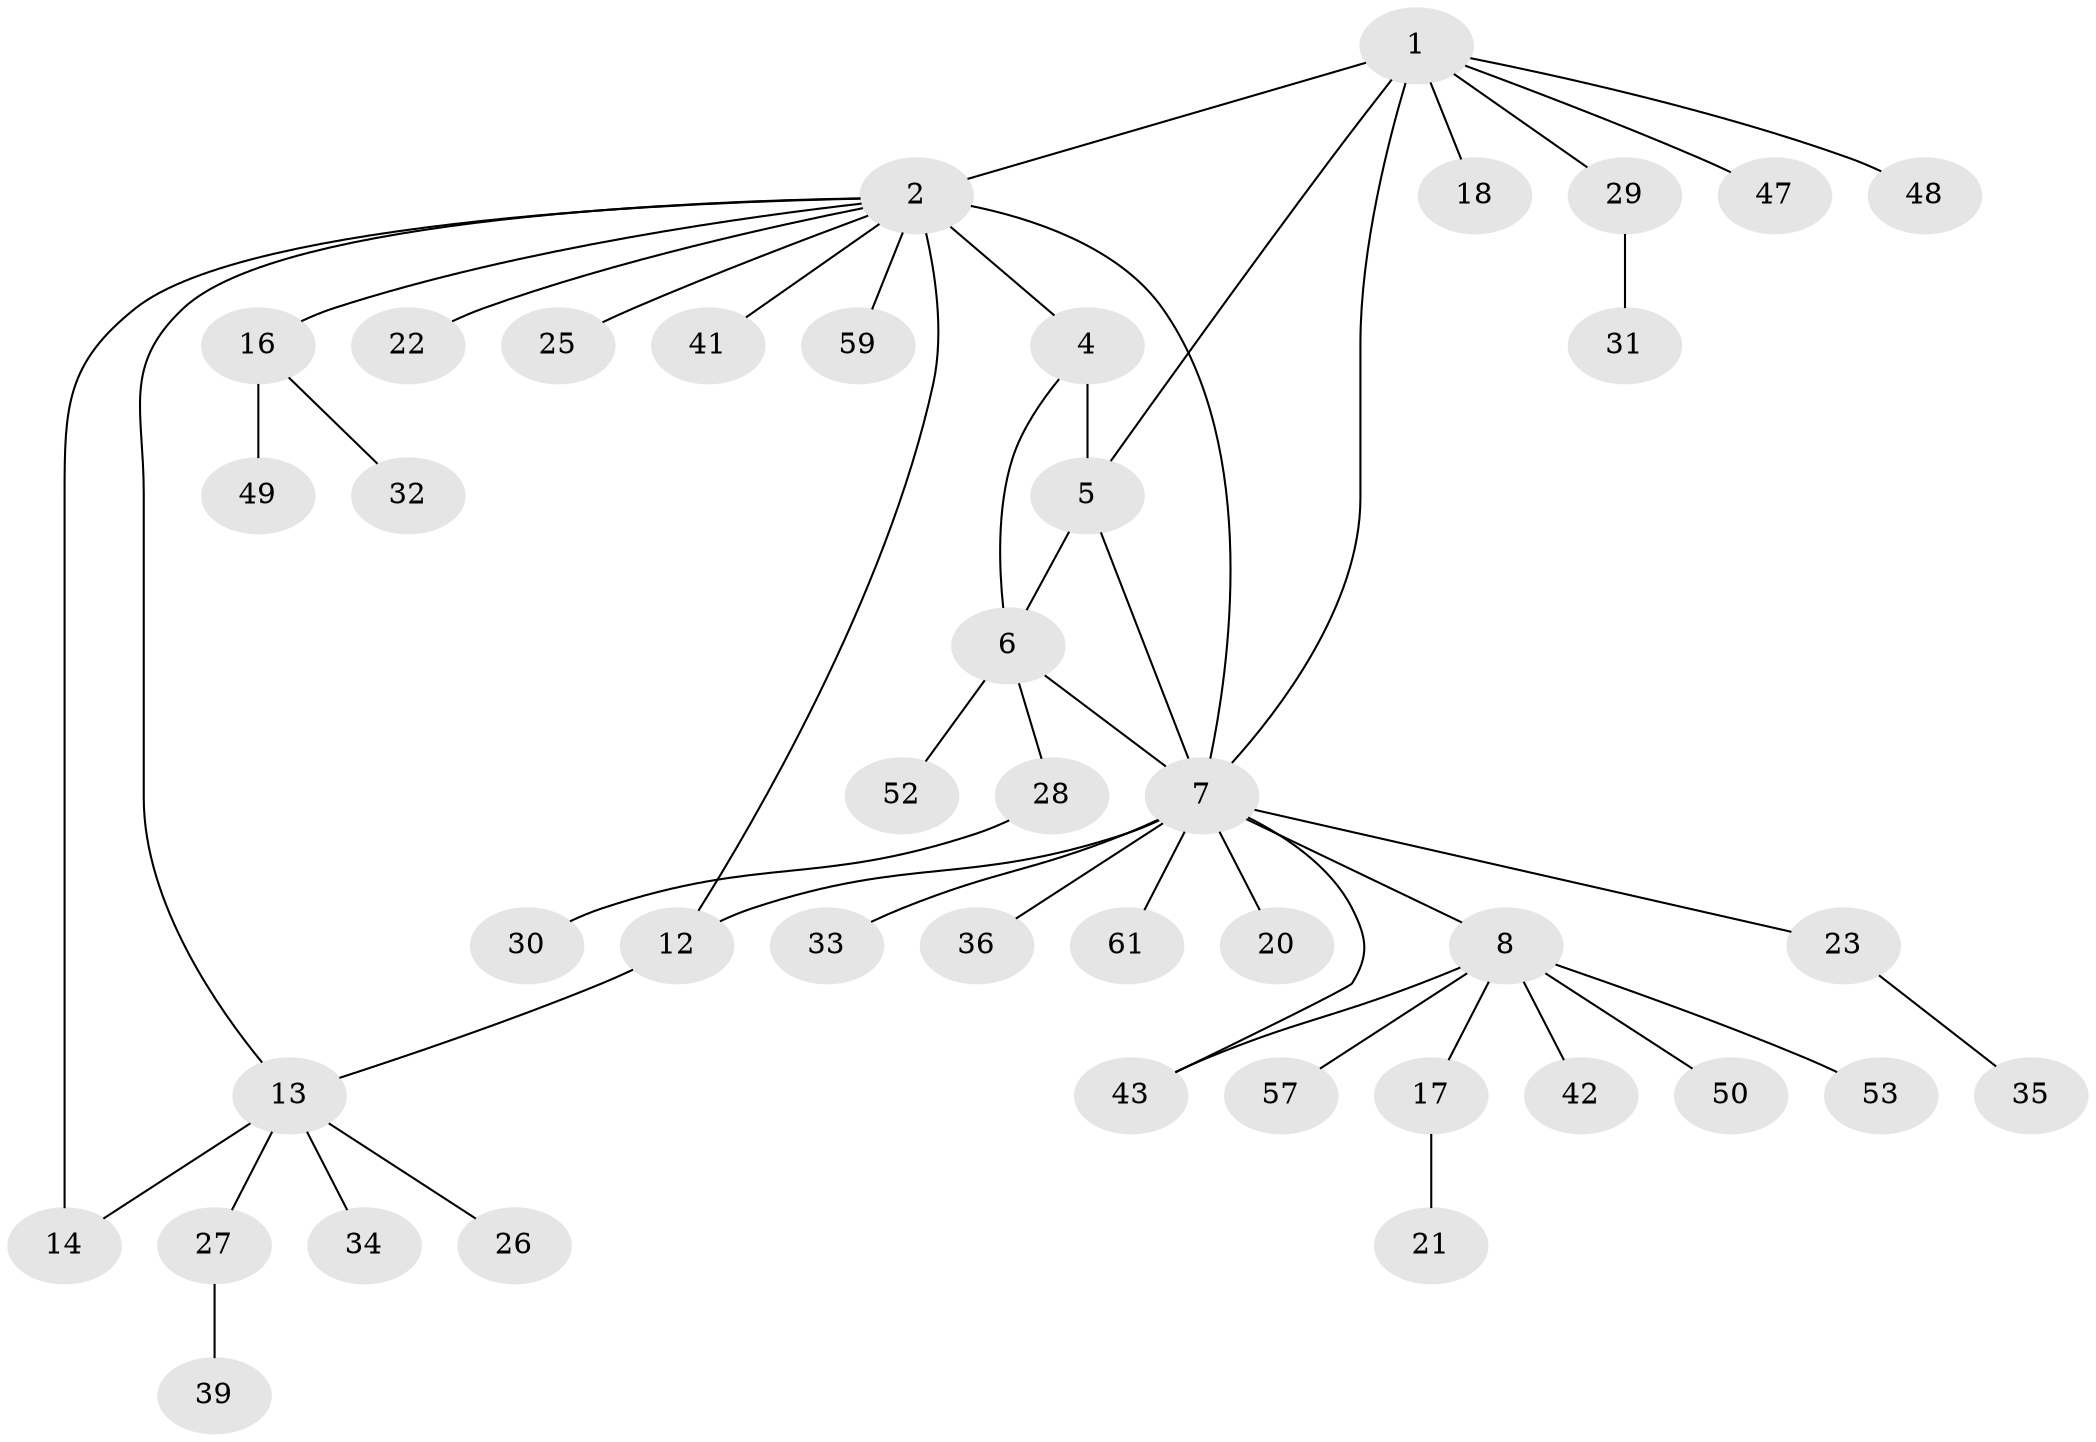 // original degree distribution, {3: 0.08196721311475409, 5: 0.03278688524590164, 7: 0.04918032786885246, 4: 0.03278688524590164, 6: 0.03278688524590164, 8: 0.03278688524590164, 2: 0.21311475409836064, 9: 0.01639344262295082, 1: 0.5081967213114754}
// Generated by graph-tools (version 1.1) at 2025/19/03/04/25 18:19:30]
// undirected, 42 vertices, 50 edges
graph export_dot {
graph [start="1"]
  node [color=gray90,style=filled];
  1 [super="+3"];
  2 [super="+15+11"];
  4 [super="+55"];
  5 [super="+51+58"];
  6;
  7 [super="+24+10+9"];
  8;
  12;
  13;
  14;
  16 [super="+37"];
  17;
  18;
  20 [super="+44"];
  21;
  22;
  23 [super="+40"];
  25;
  26;
  27;
  28 [super="+45"];
  29;
  30;
  31;
  32;
  33;
  34 [super="+46"];
  35;
  36;
  39;
  41;
  42;
  43;
  47;
  48;
  49 [super="+54"];
  50;
  52;
  53 [super="+56"];
  57;
  59;
  61;
  1 -- 2 [weight=2];
  1 -- 18;
  1 -- 48;
  1 -- 5;
  1 -- 29;
  1 -- 47;
  1 -- 7;
  2 -- 7 [weight=3];
  2 -- 4;
  2 -- 41;
  2 -- 13;
  2 -- 14;
  2 -- 16;
  2 -- 22;
  2 -- 25;
  2 -- 59;
  2 -- 12;
  4 -- 5;
  4 -- 6;
  5 -- 6;
  5 -- 7 [weight=2];
  6 -- 28;
  6 -- 52;
  6 -- 7;
  7 -- 8 [weight=2];
  7 -- 43;
  7 -- 12;
  7 -- 23;
  7 -- 61;
  7 -- 33;
  7 -- 20;
  7 -- 36;
  8 -- 17;
  8 -- 42;
  8 -- 43;
  8 -- 50;
  8 -- 53;
  8 -- 57;
  12 -- 13;
  13 -- 14;
  13 -- 26;
  13 -- 27;
  13 -- 34;
  16 -- 32;
  16 -- 49;
  17 -- 21;
  23 -- 35;
  27 -- 39;
  28 -- 30;
  29 -- 31;
}
